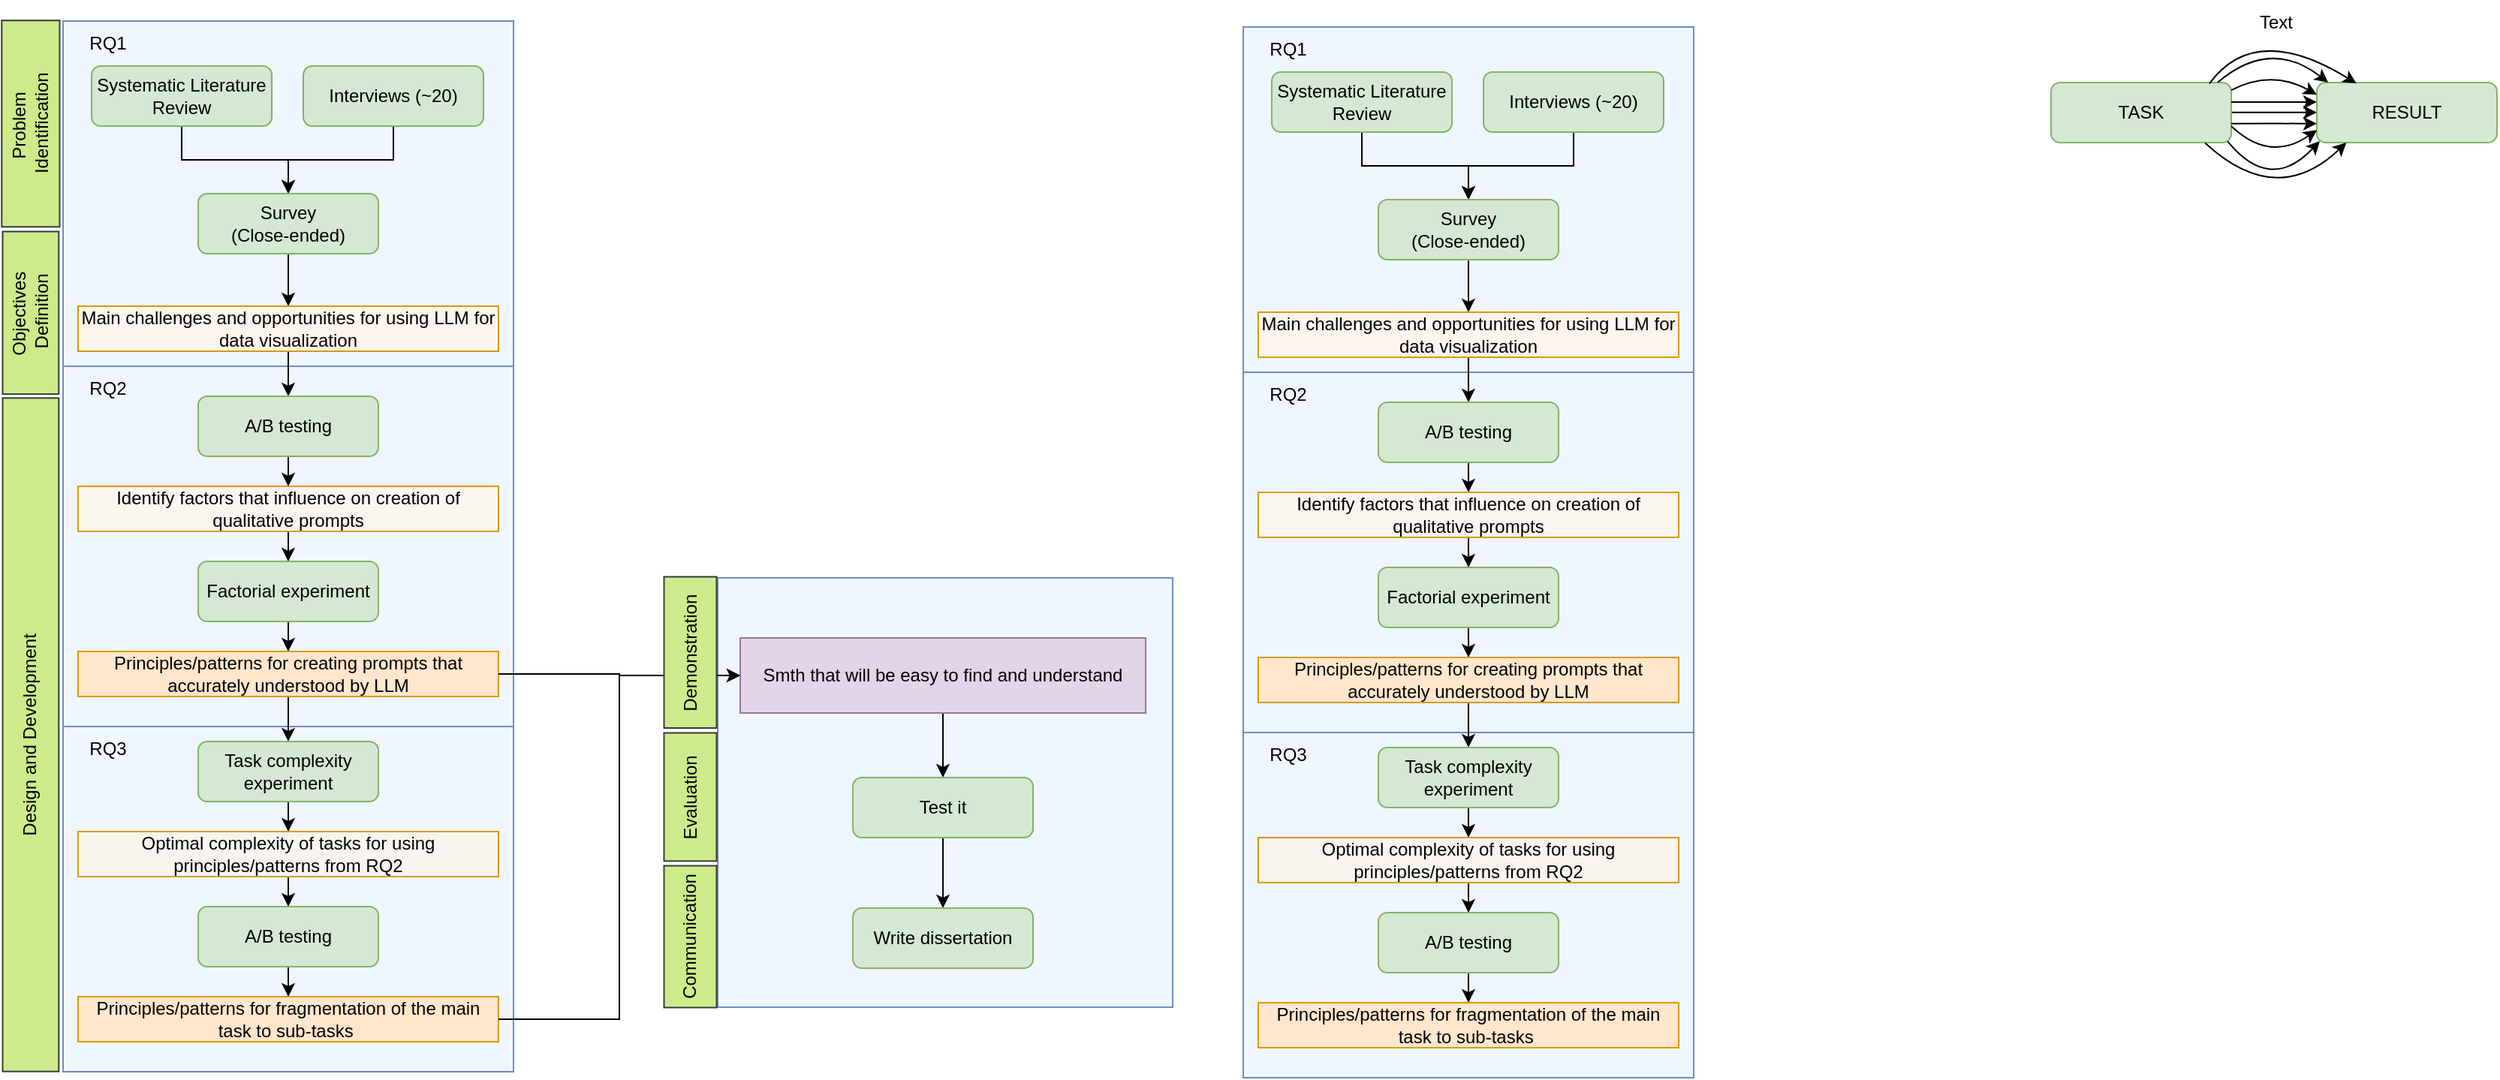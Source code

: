 <mxfile version="26.0.6">
  <diagram id="C5RBs43oDa-KdzZeNtuy" name="Page-1">
    <mxGraphModel dx="518" dy="254" grid="0" gridSize="10" guides="1" tooltips="1" connect="1" arrows="1" fold="1" page="0" pageScale="1" pageWidth="827" pageHeight="1169" math="0" shadow="0">
      <root>
        <mxCell id="WIyWlLk6GJQsqaUBKTNV-0" />
        <mxCell id="WIyWlLk6GJQsqaUBKTNV-1" parent="WIyWlLk6GJQsqaUBKTNV-0" />
        <mxCell id="5psIUY1SIHQBk0JDd5z6-27" value="" style="rounded=0;whiteSpace=wrap;html=1;fillColor=light-dark(#F0F6FF,#F0F6FF);strokeColor=#6c8ebf;" vertex="1" parent="WIyWlLk6GJQsqaUBKTNV-1">
          <mxGeometry x="130" y="520" width="300" height="230" as="geometry" />
        </mxCell>
        <mxCell id="5psIUY1SIHQBk0JDd5z6-16" value="" style="rounded=0;whiteSpace=wrap;html=1;fillColor=light-dark(#F0F6FF,#F0F6FF);strokeColor=#6c8ebf;" vertex="1" parent="WIyWlLk6GJQsqaUBKTNV-1">
          <mxGeometry x="130" y="280" width="300" height="240" as="geometry" />
        </mxCell>
        <mxCell id="5psIUY1SIHQBk0JDd5z6-4" value="" style="rounded=0;whiteSpace=wrap;html=1;fillColor=light-dark(#F0F6FF,#F0F6FF);strokeColor=#6c8ebf;" vertex="1" parent="WIyWlLk6GJQsqaUBKTNV-1">
          <mxGeometry x="130" y="50" width="300" height="230" as="geometry" />
        </mxCell>
        <mxCell id="5psIUY1SIHQBk0JDd5z6-2" style="edgeStyle=orthogonalEdgeStyle;rounded=0;orthogonalLoop=1;jettySize=auto;html=1;entryX=0.5;entryY=0;entryDx=0;entryDy=0;" edge="1" parent="WIyWlLk6GJQsqaUBKTNV-1" source="WIyWlLk6GJQsqaUBKTNV-3" target="5psIUY1SIHQBk0JDd5z6-1">
          <mxGeometry relative="1" as="geometry" />
        </mxCell>
        <mxCell id="WIyWlLk6GJQsqaUBKTNV-3" value="Systematic Literature Review" style="rounded=1;whiteSpace=wrap;html=1;fontSize=12;glass=0;strokeWidth=1;shadow=0;fillColor=#d5e8d4;strokeColor=#82b366;" parent="WIyWlLk6GJQsqaUBKTNV-1" vertex="1">
          <mxGeometry x="149" y="80" width="120" height="40" as="geometry" />
        </mxCell>
        <mxCell id="5psIUY1SIHQBk0JDd5z6-3" style="edgeStyle=orthogonalEdgeStyle;rounded=0;orthogonalLoop=1;jettySize=auto;html=1;entryX=0.5;entryY=0;entryDx=0;entryDy=0;" edge="1" parent="WIyWlLk6GJQsqaUBKTNV-1" source="5psIUY1SIHQBk0JDd5z6-0" target="5psIUY1SIHQBk0JDd5z6-1">
          <mxGeometry relative="1" as="geometry" />
        </mxCell>
        <mxCell id="5psIUY1SIHQBk0JDd5z6-0" value="Interviews (~20)" style="rounded=1;whiteSpace=wrap;html=1;fontSize=12;glass=0;strokeWidth=1;shadow=0;fillColor=#d5e8d4;strokeColor=#82b366;" vertex="1" parent="WIyWlLk6GJQsqaUBKTNV-1">
          <mxGeometry x="290" y="80" width="120" height="40" as="geometry" />
        </mxCell>
        <mxCell id="5psIUY1SIHQBk0JDd5z6-7" value="" style="edgeStyle=orthogonalEdgeStyle;rounded=0;orthogonalLoop=1;jettySize=auto;html=1;" edge="1" parent="WIyWlLk6GJQsqaUBKTNV-1" source="5psIUY1SIHQBk0JDd5z6-1" target="5psIUY1SIHQBk0JDd5z6-6">
          <mxGeometry relative="1" as="geometry" />
        </mxCell>
        <mxCell id="5psIUY1SIHQBk0JDd5z6-1" value="Survey&lt;div&gt;(Close-ended)&lt;/div&gt;" style="rounded=1;whiteSpace=wrap;html=1;fontSize=12;glass=0;strokeWidth=1;shadow=0;fillColor=#d5e8d4;strokeColor=#82b366;" vertex="1" parent="WIyWlLk6GJQsqaUBKTNV-1">
          <mxGeometry x="220" y="165" width="120" height="40" as="geometry" />
        </mxCell>
        <mxCell id="5psIUY1SIHQBk0JDd5z6-5" value="RQ1" style="text;html=1;align=center;verticalAlign=middle;whiteSpace=wrap;rounded=0;" vertex="1" parent="WIyWlLk6GJQsqaUBKTNV-1">
          <mxGeometry x="130" y="50" width="60" height="30" as="geometry" />
        </mxCell>
        <mxCell id="5psIUY1SIHQBk0JDd5z6-18" style="edgeStyle=orthogonalEdgeStyle;rounded=0;orthogonalLoop=1;jettySize=auto;html=1;entryX=0.5;entryY=0;entryDx=0;entryDy=0;" edge="1" parent="WIyWlLk6GJQsqaUBKTNV-1" source="5psIUY1SIHQBk0JDd5z6-6" target="5psIUY1SIHQBk0JDd5z6-9">
          <mxGeometry relative="1" as="geometry" />
        </mxCell>
        <mxCell id="5psIUY1SIHQBk0JDd5z6-6" value="Main challenges and opportunities for using LLM for data visualization" style="rounded=0;whiteSpace=wrap;html=1;fillColor=light-dark(#fdf5ed, #36210a);strokeColor=#d79b00;gradientColor=none;" vertex="1" parent="WIyWlLk6GJQsqaUBKTNV-1">
          <mxGeometry x="140" y="240" width="280" height="30" as="geometry" />
        </mxCell>
        <mxCell id="5psIUY1SIHQBk0JDd5z6-11" value="" style="edgeStyle=orthogonalEdgeStyle;rounded=0;orthogonalLoop=1;jettySize=auto;html=1;" edge="1" parent="WIyWlLk6GJQsqaUBKTNV-1" source="5psIUY1SIHQBk0JDd5z6-9" target="5psIUY1SIHQBk0JDd5z6-10">
          <mxGeometry relative="1" as="geometry" />
        </mxCell>
        <mxCell id="5psIUY1SIHQBk0JDd5z6-9" value="A/B testing" style="rounded=1;whiteSpace=wrap;html=1;fontSize=12;glass=0;strokeWidth=1;shadow=0;fillColor=#d5e8d4;strokeColor=#82b366;" vertex="1" parent="WIyWlLk6GJQsqaUBKTNV-1">
          <mxGeometry x="220" y="300" width="120" height="40" as="geometry" />
        </mxCell>
        <mxCell id="5psIUY1SIHQBk0JDd5z6-13" value="" style="edgeStyle=orthogonalEdgeStyle;rounded=0;orthogonalLoop=1;jettySize=auto;html=1;" edge="1" parent="WIyWlLk6GJQsqaUBKTNV-1" source="5psIUY1SIHQBk0JDd5z6-10" target="5psIUY1SIHQBk0JDd5z6-12">
          <mxGeometry relative="1" as="geometry" />
        </mxCell>
        <mxCell id="5psIUY1SIHQBk0JDd5z6-10" value="Identify factors that influence on creation of qualitative prompts" style="rounded=0;whiteSpace=wrap;html=1;fillColor=light-dark(#faf5ee, #36210a);strokeColor=#d79b00;" vertex="1" parent="WIyWlLk6GJQsqaUBKTNV-1">
          <mxGeometry x="140" y="360" width="280" height="30" as="geometry" />
        </mxCell>
        <mxCell id="5psIUY1SIHQBk0JDd5z6-15" value="" style="edgeStyle=orthogonalEdgeStyle;rounded=0;orthogonalLoop=1;jettySize=auto;html=1;" edge="1" parent="WIyWlLk6GJQsqaUBKTNV-1" source="5psIUY1SIHQBk0JDd5z6-12" target="5psIUY1SIHQBk0JDd5z6-14">
          <mxGeometry relative="1" as="geometry" />
        </mxCell>
        <mxCell id="5psIUY1SIHQBk0JDd5z6-12" value="Factorial experiment" style="rounded=1;whiteSpace=wrap;html=1;fontSize=12;glass=0;strokeWidth=1;shadow=0;fillColor=#d5e8d4;strokeColor=#82b366;" vertex="1" parent="WIyWlLk6GJQsqaUBKTNV-1">
          <mxGeometry x="220" y="410" width="120" height="40" as="geometry" />
        </mxCell>
        <mxCell id="5psIUY1SIHQBk0JDd5z6-20" value="" style="edgeStyle=orthogonalEdgeStyle;rounded=0;orthogonalLoop=1;jettySize=auto;html=1;" edge="1" parent="WIyWlLk6GJQsqaUBKTNV-1" source="5psIUY1SIHQBk0JDd5z6-14" target="5psIUY1SIHQBk0JDd5z6-19">
          <mxGeometry relative="1" as="geometry" />
        </mxCell>
        <mxCell id="5psIUY1SIHQBk0JDd5z6-14" value="Principles/patterns for creating prompts that accurately understood by LLM" style="rounded=0;whiteSpace=wrap;html=1;fillColor=#ffe6cc;strokeColor=#d79b00;" vertex="1" parent="WIyWlLk6GJQsqaUBKTNV-1">
          <mxGeometry x="140" y="470" width="280" height="30" as="geometry" />
        </mxCell>
        <mxCell id="5psIUY1SIHQBk0JDd5z6-17" value="RQ2" style="text;html=1;align=center;verticalAlign=middle;whiteSpace=wrap;rounded=0;" vertex="1" parent="WIyWlLk6GJQsqaUBKTNV-1">
          <mxGeometry x="130" y="280" width="60" height="30" as="geometry" />
        </mxCell>
        <mxCell id="5psIUY1SIHQBk0JDd5z6-22" value="" style="edgeStyle=orthogonalEdgeStyle;rounded=0;orthogonalLoop=1;jettySize=auto;html=1;" edge="1" parent="WIyWlLk6GJQsqaUBKTNV-1" source="5psIUY1SIHQBk0JDd5z6-19" target="5psIUY1SIHQBk0JDd5z6-21">
          <mxGeometry relative="1" as="geometry" />
        </mxCell>
        <mxCell id="5psIUY1SIHQBk0JDd5z6-19" value="Task complexity experiment" style="rounded=1;whiteSpace=wrap;html=1;fontSize=12;glass=0;strokeWidth=1;shadow=0;fillColor=#d5e8d4;strokeColor=#82b366;" vertex="1" parent="WIyWlLk6GJQsqaUBKTNV-1">
          <mxGeometry x="220" y="530" width="120" height="40" as="geometry" />
        </mxCell>
        <mxCell id="5psIUY1SIHQBk0JDd5z6-24" value="" style="edgeStyle=orthogonalEdgeStyle;rounded=0;orthogonalLoop=1;jettySize=auto;html=1;" edge="1" parent="WIyWlLk6GJQsqaUBKTNV-1" source="5psIUY1SIHQBk0JDd5z6-21" target="5psIUY1SIHQBk0JDd5z6-23">
          <mxGeometry relative="1" as="geometry" />
        </mxCell>
        <mxCell id="5psIUY1SIHQBk0JDd5z6-21" value="Optimal complexity of tasks for using principles/patterns from RQ2" style="rounded=0;whiteSpace=wrap;html=1;fillColor=light-dark(#f8f5ef, #36210a);strokeColor=#d79b00;" vertex="1" parent="WIyWlLk6GJQsqaUBKTNV-1">
          <mxGeometry x="140" y="590" width="280" height="30" as="geometry" />
        </mxCell>
        <mxCell id="5psIUY1SIHQBk0JDd5z6-26" value="" style="edgeStyle=orthogonalEdgeStyle;rounded=0;orthogonalLoop=1;jettySize=auto;html=1;" edge="1" parent="WIyWlLk6GJQsqaUBKTNV-1" source="5psIUY1SIHQBk0JDd5z6-23" target="5psIUY1SIHQBk0JDd5z6-25">
          <mxGeometry relative="1" as="geometry" />
        </mxCell>
        <mxCell id="5psIUY1SIHQBk0JDd5z6-23" value="A/B testing" style="rounded=1;whiteSpace=wrap;html=1;fontSize=12;glass=0;strokeWidth=1;shadow=0;fillColor=#d5e8d4;strokeColor=#82b366;" vertex="1" parent="WIyWlLk6GJQsqaUBKTNV-1">
          <mxGeometry x="220" y="640" width="120" height="40" as="geometry" />
        </mxCell>
        <mxCell id="5psIUY1SIHQBk0JDd5z6-25" value="Principles/patterns for&amp;nbsp;fragmentation of the main task to sub-tasks&amp;nbsp;" style="rounded=0;whiteSpace=wrap;html=1;fillColor=#ffe6cc;strokeColor=#d79b00;" vertex="1" parent="WIyWlLk6GJQsqaUBKTNV-1">
          <mxGeometry x="140" y="700" width="280" height="30" as="geometry" />
        </mxCell>
        <mxCell id="5psIUY1SIHQBk0JDd5z6-28" value="RQ3" style="text;html=1;align=center;verticalAlign=middle;whiteSpace=wrap;rounded=0;" vertex="1" parent="WIyWlLk6GJQsqaUBKTNV-1">
          <mxGeometry x="130" y="520" width="60" height="30" as="geometry" />
        </mxCell>
        <mxCell id="5psIUY1SIHQBk0JDd5z6-29" value="" style="rounded=0;whiteSpace=wrap;html=1;fillColor=light-dark(#F0F6FF,#F0F6FF);strokeColor=#6c8ebf;" vertex="1" parent="WIyWlLk6GJQsqaUBKTNV-1">
          <mxGeometry x="566" y="421" width="303" height="286" as="geometry" />
        </mxCell>
        <mxCell id="5psIUY1SIHQBk0JDd5z6-32" value="" style="edgeStyle=orthogonalEdgeStyle;rounded=0;orthogonalLoop=1;jettySize=auto;html=1;" edge="1" parent="WIyWlLk6GJQsqaUBKTNV-1" source="5psIUY1SIHQBk0JDd5z6-30" target="5psIUY1SIHQBk0JDd5z6-31">
          <mxGeometry relative="1" as="geometry" />
        </mxCell>
        <mxCell id="5psIUY1SIHQBk0JDd5z6-30" value="Smth that will be easy to find and understand" style="rounded=0;whiteSpace=wrap;html=1;fillColor=#e1d5e7;strokeColor=#9673a6;" vertex="1" parent="WIyWlLk6GJQsqaUBKTNV-1">
          <mxGeometry x="581" y="461" width="270" height="50" as="geometry" />
        </mxCell>
        <mxCell id="5psIUY1SIHQBk0JDd5z6-82" value="" style="edgeStyle=orthogonalEdgeStyle;rounded=0;orthogonalLoop=1;jettySize=auto;html=1;" edge="1" parent="WIyWlLk6GJQsqaUBKTNV-1" source="5psIUY1SIHQBk0JDd5z6-31" target="5psIUY1SIHQBk0JDd5z6-81">
          <mxGeometry relative="1" as="geometry" />
        </mxCell>
        <mxCell id="5psIUY1SIHQBk0JDd5z6-31" value="Test it" style="rounded=1;whiteSpace=wrap;html=1;fontSize=12;glass=0;strokeWidth=1;shadow=0;fillColor=#d5e8d4;strokeColor=#82b366;" vertex="1" parent="WIyWlLk6GJQsqaUBKTNV-1">
          <mxGeometry x="656" y="554" width="120" height="40" as="geometry" />
        </mxCell>
        <mxCell id="5psIUY1SIHQBk0JDd5z6-33" style="edgeStyle=orthogonalEdgeStyle;rounded=0;orthogonalLoop=1;jettySize=auto;html=1;entryX=0;entryY=0.5;entryDx=0;entryDy=0;" edge="1" parent="WIyWlLk6GJQsqaUBKTNV-1" source="5psIUY1SIHQBk0JDd5z6-25" target="5psIUY1SIHQBk0JDd5z6-30">
          <mxGeometry relative="1" as="geometry" />
        </mxCell>
        <mxCell id="5psIUY1SIHQBk0JDd5z6-34" style="edgeStyle=orthogonalEdgeStyle;rounded=0;orthogonalLoop=1;jettySize=auto;html=1;entryX=0;entryY=0.5;entryDx=0;entryDy=0;" edge="1" parent="WIyWlLk6GJQsqaUBKTNV-1" source="5psIUY1SIHQBk0JDd5z6-14" target="5psIUY1SIHQBk0JDd5z6-30">
          <mxGeometry relative="1" as="geometry" />
        </mxCell>
        <mxCell id="5psIUY1SIHQBk0JDd5z6-35" value="" style="rounded=0;whiteSpace=wrap;html=1;fillColor=light-dark(#F0F6FF,#F0F6FF);strokeColor=#6c8ebf;" vertex="1" parent="WIyWlLk6GJQsqaUBKTNV-1">
          <mxGeometry x="916" y="524" width="300" height="230" as="geometry" />
        </mxCell>
        <mxCell id="5psIUY1SIHQBk0JDd5z6-36" value="" style="rounded=0;whiteSpace=wrap;html=1;fillColor=light-dark(#F0F6FF,#F0F6FF);strokeColor=#6c8ebf;" vertex="1" parent="WIyWlLk6GJQsqaUBKTNV-1">
          <mxGeometry x="916" y="284" width="300" height="240" as="geometry" />
        </mxCell>
        <mxCell id="5psIUY1SIHQBk0JDd5z6-37" value="" style="rounded=0;whiteSpace=wrap;html=1;fillColor=light-dark(#F0F6FF,#F0F6FF);strokeColor=#6c8ebf;" vertex="1" parent="WIyWlLk6GJQsqaUBKTNV-1">
          <mxGeometry x="916" y="54" width="300" height="230" as="geometry" />
        </mxCell>
        <mxCell id="5psIUY1SIHQBk0JDd5z6-38" style="edgeStyle=orthogonalEdgeStyle;rounded=0;orthogonalLoop=1;jettySize=auto;html=1;entryX=0.5;entryY=0;entryDx=0;entryDy=0;" edge="1" parent="WIyWlLk6GJQsqaUBKTNV-1" source="5psIUY1SIHQBk0JDd5z6-39" target="5psIUY1SIHQBk0JDd5z6-43">
          <mxGeometry relative="1" as="geometry" />
        </mxCell>
        <mxCell id="5psIUY1SIHQBk0JDd5z6-39" value="Systematic Literature Review" style="rounded=1;whiteSpace=wrap;html=1;fontSize=12;glass=0;strokeWidth=1;shadow=0;fillColor=#d5e8d4;strokeColor=#82b366;" vertex="1" parent="WIyWlLk6GJQsqaUBKTNV-1">
          <mxGeometry x="935" y="84" width="120" height="40" as="geometry" />
        </mxCell>
        <mxCell id="5psIUY1SIHQBk0JDd5z6-40" style="edgeStyle=orthogonalEdgeStyle;rounded=0;orthogonalLoop=1;jettySize=auto;html=1;entryX=0.5;entryY=0;entryDx=0;entryDy=0;" edge="1" parent="WIyWlLk6GJQsqaUBKTNV-1" source="5psIUY1SIHQBk0JDd5z6-41" target="5psIUY1SIHQBk0JDd5z6-43">
          <mxGeometry relative="1" as="geometry" />
        </mxCell>
        <mxCell id="5psIUY1SIHQBk0JDd5z6-41" value="Interviews (~20)" style="rounded=1;whiteSpace=wrap;html=1;fontSize=12;glass=0;strokeWidth=1;shadow=0;fillColor=#d5e8d4;strokeColor=#82b366;" vertex="1" parent="WIyWlLk6GJQsqaUBKTNV-1">
          <mxGeometry x="1076" y="84" width="120" height="40" as="geometry" />
        </mxCell>
        <mxCell id="5psIUY1SIHQBk0JDd5z6-42" value="" style="edgeStyle=orthogonalEdgeStyle;rounded=0;orthogonalLoop=1;jettySize=auto;html=1;" edge="1" parent="WIyWlLk6GJQsqaUBKTNV-1" source="5psIUY1SIHQBk0JDd5z6-43" target="5psIUY1SIHQBk0JDd5z6-46">
          <mxGeometry relative="1" as="geometry" />
        </mxCell>
        <mxCell id="5psIUY1SIHQBk0JDd5z6-43" value="Survey&lt;div&gt;(Close-ended)&lt;/div&gt;" style="rounded=1;whiteSpace=wrap;html=1;fontSize=12;glass=0;strokeWidth=1;shadow=0;fillColor=#d5e8d4;strokeColor=#82b366;" vertex="1" parent="WIyWlLk6GJQsqaUBKTNV-1">
          <mxGeometry x="1006" y="169" width="120" height="40" as="geometry" />
        </mxCell>
        <mxCell id="5psIUY1SIHQBk0JDd5z6-44" value="RQ1" style="text;html=1;align=center;verticalAlign=middle;whiteSpace=wrap;rounded=0;" vertex="1" parent="WIyWlLk6GJQsqaUBKTNV-1">
          <mxGeometry x="916" y="54" width="60" height="30" as="geometry" />
        </mxCell>
        <mxCell id="5psIUY1SIHQBk0JDd5z6-45" style="edgeStyle=orthogonalEdgeStyle;rounded=0;orthogonalLoop=1;jettySize=auto;html=1;entryX=0.5;entryY=0;entryDx=0;entryDy=0;" edge="1" parent="WIyWlLk6GJQsqaUBKTNV-1" source="5psIUY1SIHQBk0JDd5z6-46" target="5psIUY1SIHQBk0JDd5z6-48">
          <mxGeometry relative="1" as="geometry" />
        </mxCell>
        <mxCell id="5psIUY1SIHQBk0JDd5z6-46" value="Main challenges and opportunities for using LLM for data visualization" style="rounded=0;whiteSpace=wrap;html=1;fillColor=light-dark(#fdf5ed, #36210a);strokeColor=#d79b00;gradientColor=none;" vertex="1" parent="WIyWlLk6GJQsqaUBKTNV-1">
          <mxGeometry x="926" y="244" width="280" height="30" as="geometry" />
        </mxCell>
        <mxCell id="5psIUY1SIHQBk0JDd5z6-47" value="" style="edgeStyle=orthogonalEdgeStyle;rounded=0;orthogonalLoop=1;jettySize=auto;html=1;" edge="1" parent="WIyWlLk6GJQsqaUBKTNV-1" source="5psIUY1SIHQBk0JDd5z6-48" target="5psIUY1SIHQBk0JDd5z6-50">
          <mxGeometry relative="1" as="geometry" />
        </mxCell>
        <mxCell id="5psIUY1SIHQBk0JDd5z6-48" value="A/B testing" style="rounded=1;whiteSpace=wrap;html=1;fontSize=12;glass=0;strokeWidth=1;shadow=0;fillColor=#d5e8d4;strokeColor=#82b366;" vertex="1" parent="WIyWlLk6GJQsqaUBKTNV-1">
          <mxGeometry x="1006" y="304" width="120" height="40" as="geometry" />
        </mxCell>
        <mxCell id="5psIUY1SIHQBk0JDd5z6-49" value="" style="edgeStyle=orthogonalEdgeStyle;rounded=0;orthogonalLoop=1;jettySize=auto;html=1;" edge="1" parent="WIyWlLk6GJQsqaUBKTNV-1" source="5psIUY1SIHQBk0JDd5z6-50" target="5psIUY1SIHQBk0JDd5z6-52">
          <mxGeometry relative="1" as="geometry" />
        </mxCell>
        <mxCell id="5psIUY1SIHQBk0JDd5z6-50" value="Identify factors that influence on creation of qualitative prompts" style="rounded=0;whiteSpace=wrap;html=1;fillColor=light-dark(#faf5ee, #36210a);strokeColor=#d79b00;" vertex="1" parent="WIyWlLk6GJQsqaUBKTNV-1">
          <mxGeometry x="926" y="364" width="280" height="30" as="geometry" />
        </mxCell>
        <mxCell id="5psIUY1SIHQBk0JDd5z6-51" value="" style="edgeStyle=orthogonalEdgeStyle;rounded=0;orthogonalLoop=1;jettySize=auto;html=1;" edge="1" parent="WIyWlLk6GJQsqaUBKTNV-1" source="5psIUY1SIHQBk0JDd5z6-52" target="5psIUY1SIHQBk0JDd5z6-54">
          <mxGeometry relative="1" as="geometry" />
        </mxCell>
        <mxCell id="5psIUY1SIHQBk0JDd5z6-52" value="Factorial experiment" style="rounded=1;whiteSpace=wrap;html=1;fontSize=12;glass=0;strokeWidth=1;shadow=0;fillColor=#d5e8d4;strokeColor=#82b366;" vertex="1" parent="WIyWlLk6GJQsqaUBKTNV-1">
          <mxGeometry x="1006" y="414" width="120" height="40" as="geometry" />
        </mxCell>
        <mxCell id="5psIUY1SIHQBk0JDd5z6-53" value="" style="edgeStyle=orthogonalEdgeStyle;rounded=0;orthogonalLoop=1;jettySize=auto;html=1;" edge="1" parent="WIyWlLk6GJQsqaUBKTNV-1" source="5psIUY1SIHQBk0JDd5z6-54" target="5psIUY1SIHQBk0JDd5z6-57">
          <mxGeometry relative="1" as="geometry" />
        </mxCell>
        <mxCell id="5psIUY1SIHQBk0JDd5z6-54" value="Principles/patterns for creating prompts that accurately understood by LLM" style="rounded=0;whiteSpace=wrap;html=1;fillColor=#ffe6cc;strokeColor=#d79b00;" vertex="1" parent="WIyWlLk6GJQsqaUBKTNV-1">
          <mxGeometry x="926" y="474" width="280" height="30" as="geometry" />
        </mxCell>
        <mxCell id="5psIUY1SIHQBk0JDd5z6-55" value="RQ2" style="text;html=1;align=center;verticalAlign=middle;whiteSpace=wrap;rounded=0;" vertex="1" parent="WIyWlLk6GJQsqaUBKTNV-1">
          <mxGeometry x="916" y="284" width="60" height="30" as="geometry" />
        </mxCell>
        <mxCell id="5psIUY1SIHQBk0JDd5z6-56" value="" style="edgeStyle=orthogonalEdgeStyle;rounded=0;orthogonalLoop=1;jettySize=auto;html=1;" edge="1" parent="WIyWlLk6GJQsqaUBKTNV-1" source="5psIUY1SIHQBk0JDd5z6-57" target="5psIUY1SIHQBk0JDd5z6-59">
          <mxGeometry relative="1" as="geometry" />
        </mxCell>
        <mxCell id="5psIUY1SIHQBk0JDd5z6-57" value="Task complexity experiment" style="rounded=1;whiteSpace=wrap;html=1;fontSize=12;glass=0;strokeWidth=1;shadow=0;fillColor=#d5e8d4;strokeColor=#82b366;" vertex="1" parent="WIyWlLk6GJQsqaUBKTNV-1">
          <mxGeometry x="1006" y="534" width="120" height="40" as="geometry" />
        </mxCell>
        <mxCell id="5psIUY1SIHQBk0JDd5z6-58" value="" style="edgeStyle=orthogonalEdgeStyle;rounded=0;orthogonalLoop=1;jettySize=auto;html=1;" edge="1" parent="WIyWlLk6GJQsqaUBKTNV-1" source="5psIUY1SIHQBk0JDd5z6-59" target="5psIUY1SIHQBk0JDd5z6-61">
          <mxGeometry relative="1" as="geometry" />
        </mxCell>
        <mxCell id="5psIUY1SIHQBk0JDd5z6-59" value="Optimal complexity of tasks for using principles/patterns from RQ2" style="rounded=0;whiteSpace=wrap;html=1;fillColor=light-dark(#f8f5ef, #36210a);strokeColor=#d79b00;" vertex="1" parent="WIyWlLk6GJQsqaUBKTNV-1">
          <mxGeometry x="926" y="594" width="280" height="30" as="geometry" />
        </mxCell>
        <mxCell id="5psIUY1SIHQBk0JDd5z6-60" value="" style="edgeStyle=orthogonalEdgeStyle;rounded=0;orthogonalLoop=1;jettySize=auto;html=1;" edge="1" parent="WIyWlLk6GJQsqaUBKTNV-1" source="5psIUY1SIHQBk0JDd5z6-61" target="5psIUY1SIHQBk0JDd5z6-62">
          <mxGeometry relative="1" as="geometry" />
        </mxCell>
        <mxCell id="5psIUY1SIHQBk0JDd5z6-61" value="A/B testing" style="rounded=1;whiteSpace=wrap;html=1;fontSize=12;glass=0;strokeWidth=1;shadow=0;fillColor=#d5e8d4;strokeColor=#82b366;" vertex="1" parent="WIyWlLk6GJQsqaUBKTNV-1">
          <mxGeometry x="1006" y="644" width="120" height="40" as="geometry" />
        </mxCell>
        <mxCell id="5psIUY1SIHQBk0JDd5z6-62" value="Principles/patterns for&amp;nbsp;fragmentation of the main task to sub-tasks&amp;nbsp;" style="rounded=0;whiteSpace=wrap;html=1;fillColor=#ffe6cc;strokeColor=#d79b00;" vertex="1" parent="WIyWlLk6GJQsqaUBKTNV-1">
          <mxGeometry x="926" y="704" width="280" height="30" as="geometry" />
        </mxCell>
        <mxCell id="5psIUY1SIHQBk0JDd5z6-63" value="RQ3" style="text;html=1;align=center;verticalAlign=middle;whiteSpace=wrap;rounded=0;" vertex="1" parent="WIyWlLk6GJQsqaUBKTNV-1">
          <mxGeometry x="916" y="524" width="60" height="30" as="geometry" />
        </mxCell>
        <mxCell id="5psIUY1SIHQBk0JDd5z6-73" value="Problem&amp;nbsp;&lt;div&gt;Identification&lt;/div&gt;" style="rounded=0;whiteSpace=wrap;html=1;fillColor=#cdeb8b;strokeColor=#36393d;rotation=-90;" vertex="1" parent="WIyWlLk6GJQsqaUBKTNV-1">
          <mxGeometry x="39.69" y="99.07" width="137.51" height="38.62" as="geometry" />
        </mxCell>
        <mxCell id="5psIUY1SIHQBk0JDd5z6-75" value="Objectives&lt;div&gt;&amp;nbsp;Definition&lt;/div&gt;" style="rounded=0;whiteSpace=wrap;html=1;fillColor=#cdeb8b;strokeColor=#36393d;rotation=-90;" vertex="1" parent="WIyWlLk6GJQsqaUBKTNV-1">
          <mxGeometry x="54.3" y="225.7" width="108.3" height="37.4" as="geometry" />
        </mxCell>
        <mxCell id="5psIUY1SIHQBk0JDd5z6-76" value="Communication" style="rounded=0;whiteSpace=wrap;html=1;fillColor=#cdeb8b;strokeColor=#36393d;rotation=-90;" vertex="1" parent="WIyWlLk6GJQsqaUBKTNV-1">
          <mxGeometry x="500.5" y="642.5" width="94.49" height="35" as="geometry" />
        </mxCell>
        <mxCell id="5psIUY1SIHQBk0JDd5z6-81" value="Write dissertation" style="rounded=1;whiteSpace=wrap;html=1;fontSize=12;glass=0;strokeWidth=1;shadow=0;fillColor=#d5e8d4;strokeColor=#82b366;" vertex="1" parent="WIyWlLk6GJQsqaUBKTNV-1">
          <mxGeometry x="656" y="641" width="120" height="40" as="geometry" />
        </mxCell>
        <mxCell id="5psIUY1SIHQBk0JDd5z6-83" value="Design and Development" style="rounded=0;whiteSpace=wrap;html=1;fillColor=#cdeb8b;strokeColor=#36393d;rotation=-90;" vertex="1" parent="WIyWlLk6GJQsqaUBKTNV-1">
          <mxGeometry x="-115.87" y="506.79" width="448.65" height="37.4" as="geometry" />
        </mxCell>
        <mxCell id="5psIUY1SIHQBk0JDd5z6-84" value="Demonstration" style="rounded=0;whiteSpace=wrap;html=1;fillColor=#cdeb8b;strokeColor=#36393d;rotation=-90;" vertex="1" parent="WIyWlLk6GJQsqaUBKTNV-1">
          <mxGeometry x="497.37" y="453.13" width="100.75" height="35" as="geometry" />
        </mxCell>
        <mxCell id="5psIUY1SIHQBk0JDd5z6-85" value="Evaluation" style="rounded=0;whiteSpace=wrap;html=1;fillColor=#cdeb8b;strokeColor=#36393d;rotation=-90;" vertex="1" parent="WIyWlLk6GJQsqaUBKTNV-1">
          <mxGeometry x="505.04" y="549.44" width="85.4" height="35" as="geometry" />
        </mxCell>
        <mxCell id="5psIUY1SIHQBk0JDd5z6-88" value="" style="edgeStyle=orthogonalEdgeStyle;rounded=0;orthogonalLoop=1;jettySize=auto;html=1;" edge="1" parent="WIyWlLk6GJQsqaUBKTNV-1">
          <mxGeometry relative="1" as="geometry">
            <mxPoint x="1574" y="110.92" as="sourcePoint" />
            <mxPoint x="1631" y="110.92" as="targetPoint" />
            <Array as="points">
              <mxPoint x="1604" y="110.92" />
              <mxPoint x="1604" y="110.92" />
            </Array>
          </mxGeometry>
        </mxCell>
        <mxCell id="5psIUY1SIHQBk0JDd5z6-86" value="TASK" style="rounded=1;whiteSpace=wrap;html=1;fontSize=12;glass=0;strokeWidth=1;shadow=0;fillColor=#d5e8d4;strokeColor=#82b366;" vertex="1" parent="WIyWlLk6GJQsqaUBKTNV-1">
          <mxGeometry x="1454" y="91" width="120" height="40" as="geometry" />
        </mxCell>
        <mxCell id="5psIUY1SIHQBk0JDd5z6-87" value="RESULT" style="rounded=1;whiteSpace=wrap;html=1;fontSize=12;glass=0;strokeWidth=1;shadow=0;fillColor=#d5e8d4;strokeColor=#82b366;" vertex="1" parent="WIyWlLk6GJQsqaUBKTNV-1">
          <mxGeometry x="1631" y="91" width="120" height="40" as="geometry" />
        </mxCell>
        <mxCell id="5psIUY1SIHQBk0JDd5z6-96" value="" style="curved=1;endArrow=classic;html=1;rounded=0;exitX=1;exitY=1;exitDx=0;exitDy=0;entryX=0.001;entryY=0.791;entryDx=0;entryDy=0;entryPerimeter=0;" edge="1" parent="WIyWlLk6GJQsqaUBKTNV-1" target="5psIUY1SIHQBk0JDd5z6-87">
          <mxGeometry width="50" height="50" relative="1" as="geometry">
            <mxPoint x="1574" y="120" as="sourcePoint" />
            <mxPoint x="1633" y="120" as="targetPoint" />
            <Array as="points">
              <mxPoint x="1599.68" y="144.43" />
            </Array>
          </mxGeometry>
        </mxCell>
        <mxCell id="5psIUY1SIHQBk0JDd5z6-97" value="" style="curved=1;endArrow=classic;html=1;rounded=0;exitX=0.98;exitY=0.979;exitDx=0;exitDy=0;exitPerimeter=0;" edge="1" parent="WIyWlLk6GJQsqaUBKTNV-1" source="5psIUY1SIHQBk0JDd5z6-86">
          <mxGeometry width="50" height="50" relative="1" as="geometry">
            <mxPoint x="1574" y="130" as="sourcePoint" />
            <mxPoint x="1633" y="130" as="targetPoint" />
            <Array as="points">
              <mxPoint x="1600" y="165" />
            </Array>
          </mxGeometry>
        </mxCell>
        <mxCell id="5psIUY1SIHQBk0JDd5z6-98" value="" style="curved=1;endArrow=classic;html=1;rounded=0;exitX=0.855;exitY=1.006;exitDx=0;exitDy=0;exitPerimeter=0;entryX=0.212;entryY=0.993;entryDx=0;entryDy=0;entryPerimeter=0;" edge="1" parent="WIyWlLk6GJQsqaUBKTNV-1" source="5psIUY1SIHQBk0JDd5z6-86">
          <mxGeometry width="50" height="50" relative="1" as="geometry">
            <mxPoint x="1553" y="132.32" as="sourcePoint" />
            <mxPoint x="1650.68" y="131" as="targetPoint" />
            <Array as="points">
              <mxPoint x="1604.24" y="175.28" />
            </Array>
          </mxGeometry>
        </mxCell>
        <mxCell id="5psIUY1SIHQBk0JDd5z6-101" value="" style="edgeStyle=orthogonalEdgeStyle;rounded=0;orthogonalLoop=1;jettySize=auto;html=1;" edge="1" parent="WIyWlLk6GJQsqaUBKTNV-1">
          <mxGeometry relative="1" as="geometry">
            <mxPoint x="1574" y="118.34" as="sourcePoint" />
            <mxPoint x="1631" y="118.34" as="targetPoint" />
            <Array as="points">
              <mxPoint x="1604" y="118.34" />
              <mxPoint x="1604" y="118.34" />
            </Array>
          </mxGeometry>
        </mxCell>
        <mxCell id="5psIUY1SIHQBk0JDd5z6-102" value="" style="edgeStyle=orthogonalEdgeStyle;rounded=0;orthogonalLoop=1;jettySize=auto;html=1;" edge="1" parent="WIyWlLk6GJQsqaUBKTNV-1">
          <mxGeometry relative="1" as="geometry">
            <mxPoint x="1574" y="103.97" as="sourcePoint" />
            <mxPoint x="1631" y="103.97" as="targetPoint" />
            <Array as="points">
              <mxPoint x="1604" y="103.97" />
              <mxPoint x="1604" y="103.97" />
            </Array>
          </mxGeometry>
        </mxCell>
        <mxCell id="5psIUY1SIHQBk0JDd5z6-104" value="" style="curved=1;endArrow=classic;html=1;rounded=0;exitX=1;exitY=1;exitDx=0;exitDy=0;entryX=0.001;entryY=0.791;entryDx=0;entryDy=0;entryPerimeter=0;" edge="1" parent="WIyWlLk6GJQsqaUBKTNV-1">
          <mxGeometry width="50" height="50" relative="1" as="geometry">
            <mxPoint x="1574" y="96.07" as="sourcePoint" />
            <mxPoint x="1631" y="99.07" as="targetPoint" />
            <Array as="points">
              <mxPoint x="1601" y="82.28" />
            </Array>
          </mxGeometry>
        </mxCell>
        <mxCell id="5psIUY1SIHQBk0JDd5z6-105" value="" style="curved=1;endArrow=classic;html=1;rounded=0;exitX=0.925;exitY=-0.002;exitDx=0;exitDy=0;entryX=0.055;entryY=-0.003;entryDx=0;entryDy=0;entryPerimeter=0;exitPerimeter=0;" edge="1" parent="WIyWlLk6GJQsqaUBKTNV-1" source="5psIUY1SIHQBk0JDd5z6-86">
          <mxGeometry width="50" height="50" relative="1" as="geometry">
            <mxPoint x="1568" y="90.91" as="sourcePoint" />
            <mxPoint x="1638.6" y="91" as="targetPoint" />
            <Array as="points">
              <mxPoint x="1600" y="61" />
            </Array>
          </mxGeometry>
        </mxCell>
        <mxCell id="5psIUY1SIHQBk0JDd5z6-106" value="" style="curved=1;endArrow=classic;html=1;rounded=0;exitX=0.879;exitY=0.017;exitDx=0;exitDy=0;entryX=0.22;entryY=0.015;entryDx=0;entryDy=0;exitPerimeter=0;entryPerimeter=0;" edge="1" parent="WIyWlLk6GJQsqaUBKTNV-1" source="5psIUY1SIHQBk0JDd5z6-86" target="5psIUY1SIHQBk0JDd5z6-87">
          <mxGeometry width="50" height="50" relative="1" as="geometry">
            <mxPoint x="1555" y="80" as="sourcePoint" />
            <mxPoint x="1664" y="80" as="targetPoint" />
            <Array as="points">
              <mxPoint x="1590" y="50" />
            </Array>
          </mxGeometry>
        </mxCell>
        <mxCell id="5psIUY1SIHQBk0JDd5z6-107" value="Text" style="text;html=1;align=center;verticalAlign=middle;whiteSpace=wrap;rounded=0;" vertex="1" parent="WIyWlLk6GJQsqaUBKTNV-1">
          <mxGeometry x="1574" y="36" width="60" height="30" as="geometry" />
        </mxCell>
      </root>
    </mxGraphModel>
  </diagram>
</mxfile>
